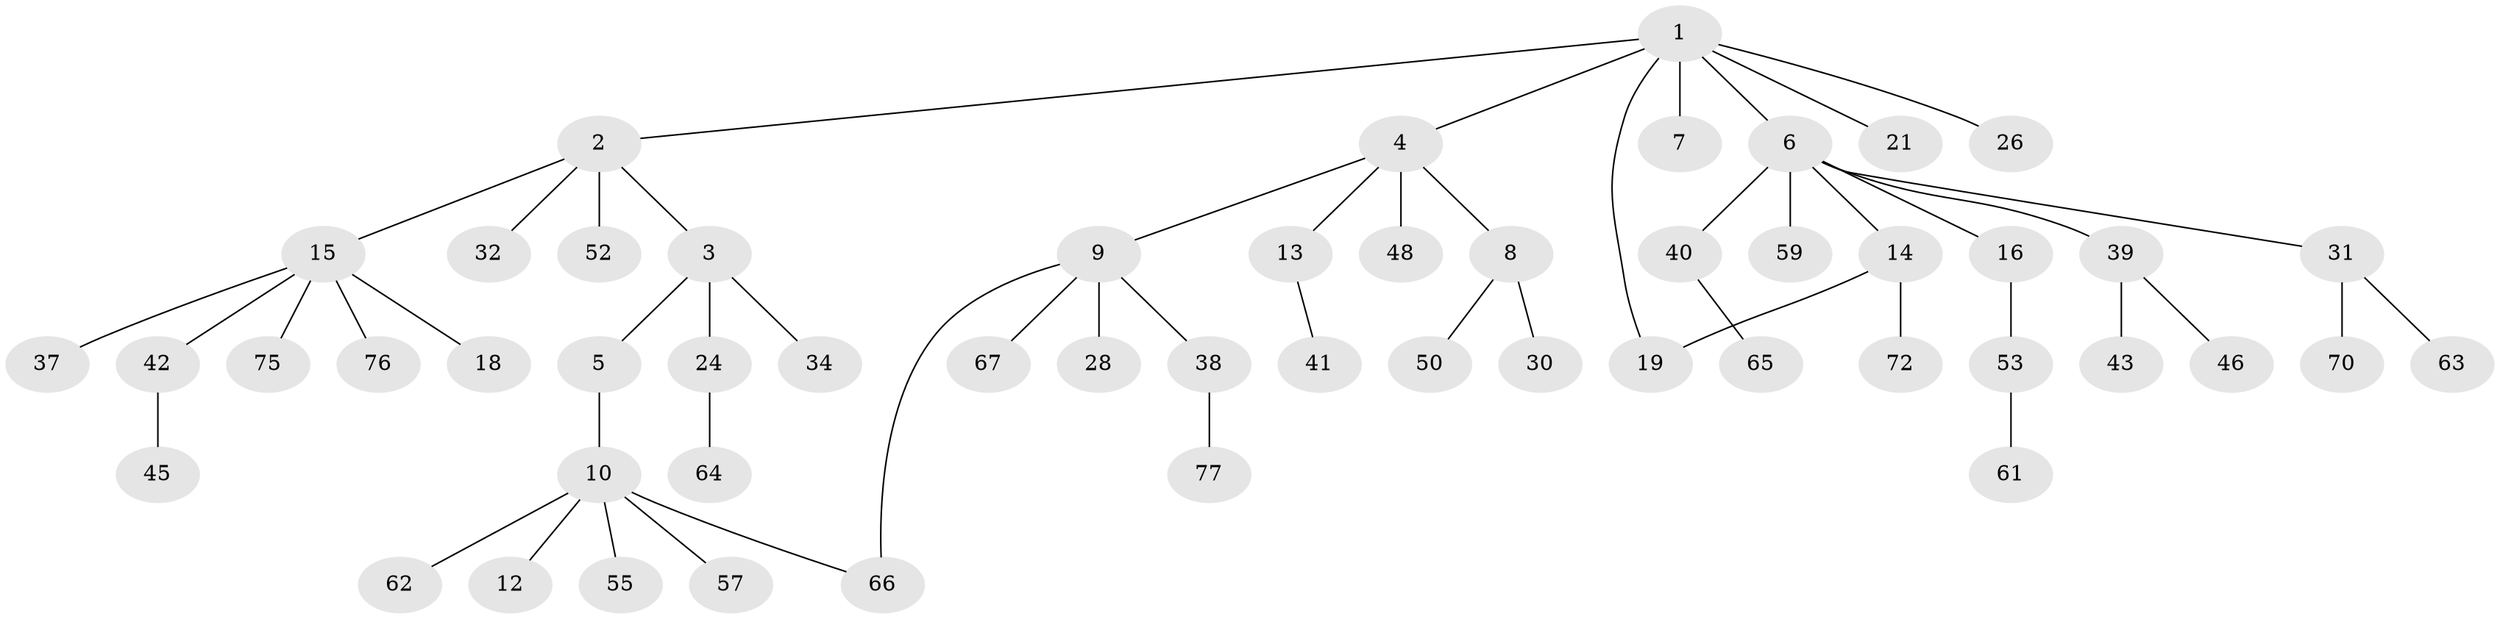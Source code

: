 // original degree distribution, {8: 0.025974025974025976, 4: 0.06493506493506493, 5: 0.025974025974025976, 6: 0.025974025974025976, 2: 0.2857142857142857, 1: 0.5064935064935064, 3: 0.06493506493506493}
// Generated by graph-tools (version 1.1) at 2025/10/02/27/25 16:10:52]
// undirected, 53 vertices, 54 edges
graph export_dot {
graph [start="1"]
  node [color=gray90,style=filled];
  1 [super="+51"];
  2 [super="+20"];
  3 [super="+11"];
  4 [super="+17"];
  5;
  6 [super="+68"];
  7;
  8;
  9 [super="+22"];
  10 [super="+56"];
  12 [super="+33"];
  13 [super="+58"];
  14 [super="+29"];
  15 [super="+25"];
  16 [super="+27"];
  18;
  19 [super="+35"];
  21 [super="+23"];
  24 [super="+54"];
  26 [super="+60"];
  28;
  30 [super="+44"];
  31 [super="+49"];
  32;
  34 [super="+36"];
  37 [super="+47"];
  38;
  39 [super="+74"];
  40;
  41;
  42;
  43;
  45 [super="+69"];
  46;
  48;
  50;
  52;
  53;
  55;
  57;
  59;
  61;
  62;
  63;
  64;
  65 [super="+71"];
  66;
  67;
  70 [super="+73"];
  72;
  75;
  76;
  77;
  1 -- 2;
  1 -- 4;
  1 -- 6;
  1 -- 7;
  1 -- 19;
  1 -- 21;
  1 -- 26;
  2 -- 3;
  2 -- 15;
  2 -- 32;
  2 -- 52;
  3 -- 5;
  3 -- 24;
  3 -- 34;
  4 -- 8;
  4 -- 9;
  4 -- 13;
  4 -- 48;
  5 -- 10;
  6 -- 14;
  6 -- 16;
  6 -- 31;
  6 -- 39;
  6 -- 40;
  6 -- 59;
  8 -- 30;
  8 -- 50;
  9 -- 28;
  9 -- 67;
  9 -- 66;
  9 -- 38;
  10 -- 12;
  10 -- 55;
  10 -- 57;
  10 -- 66;
  10 -- 62;
  13 -- 41;
  14 -- 72;
  14 -- 19;
  15 -- 18;
  15 -- 37;
  15 -- 42;
  15 -- 75;
  15 -- 76;
  16 -- 53;
  24 -- 64;
  31 -- 63;
  31 -- 70;
  38 -- 77;
  39 -- 43;
  39 -- 46;
  40 -- 65;
  42 -- 45;
  53 -- 61;
}
